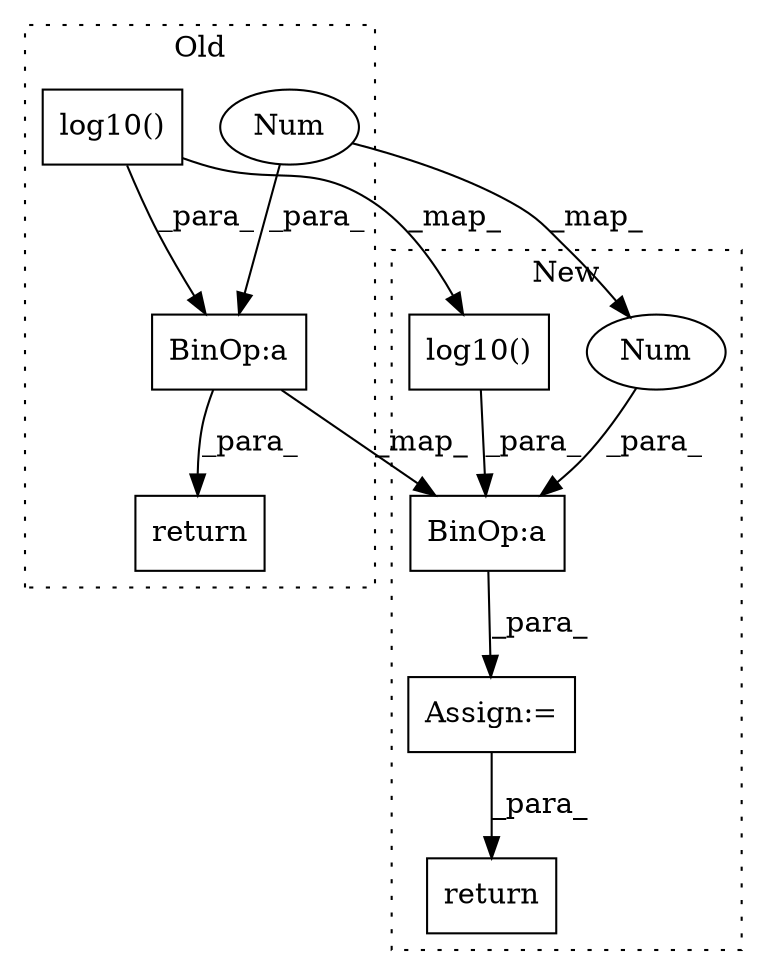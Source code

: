 digraph G {
subgraph cluster0 {
1 [label="log10()" a="75" s="1393,1430" l="11,1" shape="box"];
5 [label="BinOp:a" a="82" s="1390" l="3" shape="box"];
7 [label="Num" a="76" s="1388" l="2" shape="ellipse"];
9 [label="return" a="93" s="1380" l="7" shape="box"];
label = "Old";
style="dotted";
}
subgraph cluster1 {
2 [label="log10()" a="75" s="1993,2030" l="11,1" shape="box"];
3 [label="Assign:=" a="68" s="1984" l="3" shape="box"];
4 [label="BinOp:a" a="82" s="1990" l="3" shape="box"];
6 [label="Num" a="76" s="1988" l="2" shape="ellipse"];
8 [label="return" a="93" s="2042" l="7" shape="box"];
label = "New";
style="dotted";
}
1 -> 5 [label="_para_"];
1 -> 2 [label="_map_"];
2 -> 4 [label="_para_"];
3 -> 8 [label="_para_"];
4 -> 3 [label="_para_"];
5 -> 9 [label="_para_"];
5 -> 4 [label="_map_"];
6 -> 4 [label="_para_"];
7 -> 5 [label="_para_"];
7 -> 6 [label="_map_"];
}